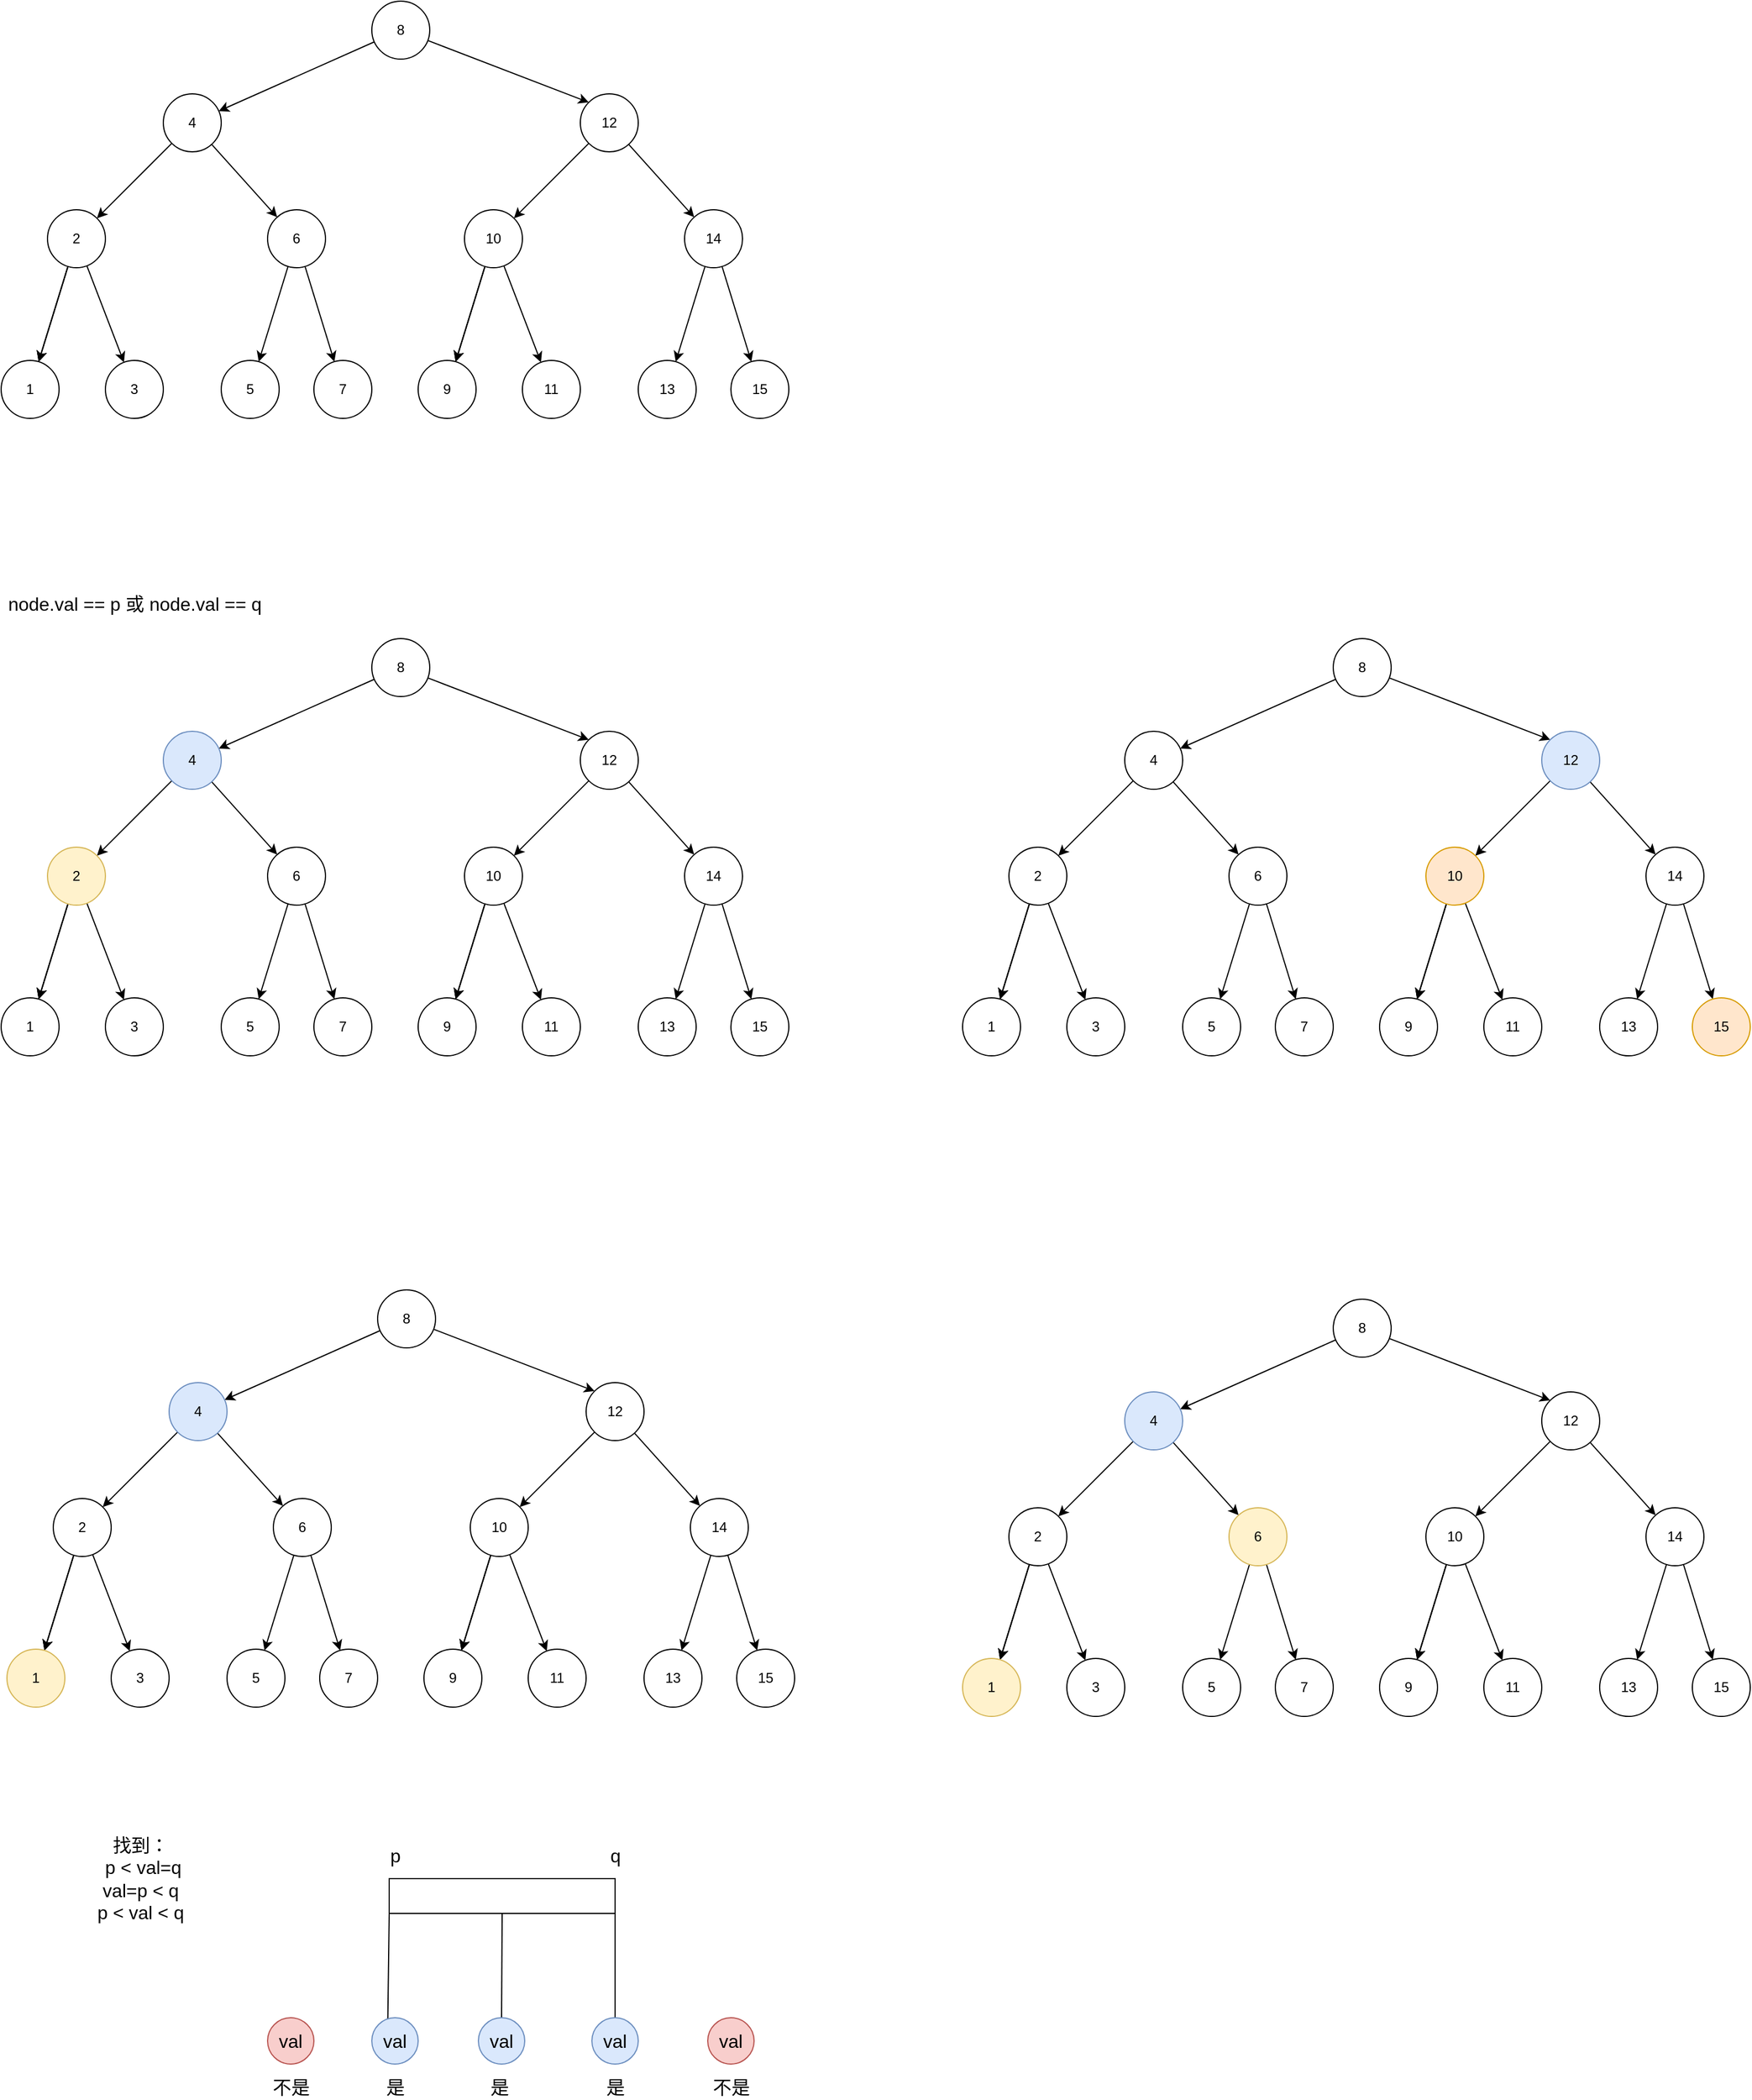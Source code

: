 <mxfile>
    <diagram id="DY-xCXMowUC7S4sJWyZU" name="Page-1">
        <mxGraphModel dx="666" dy="509" grid="1" gridSize="10" guides="1" tooltips="1" connect="1" arrows="1" fold="1" page="1" pageScale="1" pageWidth="827" pageHeight="1169" math="0" shadow="0">
            <root>
                <mxCell id="0"/>
                <mxCell id="1" parent="0"/>
                <mxCell id="4" value="" style="edgeStyle=none;html=1;" edge="1" parent="1" source="2" target="3">
                    <mxGeometry relative="1" as="geometry"/>
                </mxCell>
                <mxCell id="53" style="edgeStyle=none;html=1;entryX=0;entryY=0;entryDx=0;entryDy=0;" edge="1" parent="1" source="2" target="40">
                    <mxGeometry relative="1" as="geometry"/>
                </mxCell>
                <mxCell id="2" value="8" style="ellipse;whiteSpace=wrap;html=1;aspect=fixed;" vertex="1" parent="1">
                    <mxGeometry x="390" y="100" width="50" height="50" as="geometry"/>
                </mxCell>
                <mxCell id="8" value="" style="edgeStyle=none;html=1;" edge="1" parent="1" source="3" target="7">
                    <mxGeometry relative="1" as="geometry"/>
                </mxCell>
                <mxCell id="10" value="" style="edgeStyle=none;html=1;" edge="1" parent="1" source="3" target="9">
                    <mxGeometry relative="1" as="geometry"/>
                </mxCell>
                <mxCell id="3" value="4" style="ellipse;whiteSpace=wrap;html=1;aspect=fixed;" vertex="1" parent="1">
                    <mxGeometry x="210" y="180" width="50" height="50" as="geometry"/>
                </mxCell>
                <mxCell id="14" value="" style="edgeStyle=none;html=1;" edge="1" parent="1" source="7" target="13">
                    <mxGeometry relative="1" as="geometry"/>
                </mxCell>
                <mxCell id="15" value="" style="edgeStyle=none;html=1;" edge="1" parent="1" source="7" target="13">
                    <mxGeometry relative="1" as="geometry"/>
                </mxCell>
                <mxCell id="16" value="" style="edgeStyle=none;html=1;" edge="1" parent="1" source="7" target="13">
                    <mxGeometry relative="1" as="geometry"/>
                </mxCell>
                <mxCell id="18" value="" style="edgeStyle=none;html=1;" edge="1" parent="1" source="7" target="17">
                    <mxGeometry relative="1" as="geometry"/>
                </mxCell>
                <mxCell id="7" value="2" style="ellipse;whiteSpace=wrap;html=1;aspect=fixed;" vertex="1" parent="1">
                    <mxGeometry x="110" y="280" width="50" height="50" as="geometry"/>
                </mxCell>
                <mxCell id="12" value="" style="edgeStyle=none;html=1;" edge="1" parent="1" source="9" target="11">
                    <mxGeometry relative="1" as="geometry"/>
                </mxCell>
                <mxCell id="20" value="" style="edgeStyle=none;html=1;" edge="1" parent="1" source="9" target="19">
                    <mxGeometry relative="1" as="geometry"/>
                </mxCell>
                <mxCell id="9" value="6" style="ellipse;whiteSpace=wrap;html=1;aspect=fixed;" vertex="1" parent="1">
                    <mxGeometry x="300" y="280" width="50" height="50" as="geometry"/>
                </mxCell>
                <mxCell id="11" value="5" style="ellipse;whiteSpace=wrap;html=1;aspect=fixed;" vertex="1" parent="1">
                    <mxGeometry x="260" y="410" width="50" height="50" as="geometry"/>
                </mxCell>
                <mxCell id="13" value="1" style="ellipse;whiteSpace=wrap;html=1;aspect=fixed;" vertex="1" parent="1">
                    <mxGeometry x="70" y="410" width="50" height="50" as="geometry"/>
                </mxCell>
                <mxCell id="17" value="3" style="ellipse;whiteSpace=wrap;html=1;aspect=fixed;" vertex="1" parent="1">
                    <mxGeometry x="160" y="410" width="50" height="50" as="geometry"/>
                </mxCell>
                <mxCell id="19" value="7" style="ellipse;whiteSpace=wrap;html=1;aspect=fixed;" vertex="1" parent="1">
                    <mxGeometry x="340" y="410" width="50" height="50" as="geometry"/>
                </mxCell>
                <mxCell id="38" value="" style="edgeStyle=none;html=1;" edge="1" parent="1" source="40" target="45">
                    <mxGeometry relative="1" as="geometry"/>
                </mxCell>
                <mxCell id="39" value="" style="edgeStyle=none;html=1;" edge="1" parent="1" source="40" target="48">
                    <mxGeometry relative="1" as="geometry"/>
                </mxCell>
                <mxCell id="40" value="12" style="ellipse;whiteSpace=wrap;html=1;aspect=fixed;" vertex="1" parent="1">
                    <mxGeometry x="570" y="180" width="50" height="50" as="geometry"/>
                </mxCell>
                <mxCell id="41" value="" style="edgeStyle=none;html=1;" edge="1" parent="1" source="45" target="50">
                    <mxGeometry relative="1" as="geometry"/>
                </mxCell>
                <mxCell id="42" value="" style="edgeStyle=none;html=1;" edge="1" parent="1" source="45" target="50">
                    <mxGeometry relative="1" as="geometry"/>
                </mxCell>
                <mxCell id="43" value="" style="edgeStyle=none;html=1;" edge="1" parent="1" source="45" target="50">
                    <mxGeometry relative="1" as="geometry"/>
                </mxCell>
                <mxCell id="44" value="" style="edgeStyle=none;html=1;" edge="1" parent="1" source="45" target="51">
                    <mxGeometry relative="1" as="geometry"/>
                </mxCell>
                <mxCell id="45" value="10" style="ellipse;whiteSpace=wrap;html=1;aspect=fixed;" vertex="1" parent="1">
                    <mxGeometry x="470" y="280" width="50" height="50" as="geometry"/>
                </mxCell>
                <mxCell id="46" value="" style="edgeStyle=none;html=1;" edge="1" parent="1" source="48" target="49">
                    <mxGeometry relative="1" as="geometry"/>
                </mxCell>
                <mxCell id="47" value="" style="edgeStyle=none;html=1;" edge="1" parent="1" source="48" target="52">
                    <mxGeometry relative="1" as="geometry"/>
                </mxCell>
                <mxCell id="48" value="14" style="ellipse;whiteSpace=wrap;html=1;aspect=fixed;" vertex="1" parent="1">
                    <mxGeometry x="660" y="280" width="50" height="50" as="geometry"/>
                </mxCell>
                <mxCell id="49" value="13" style="ellipse;whiteSpace=wrap;html=1;aspect=fixed;" vertex="1" parent="1">
                    <mxGeometry x="620" y="410" width="50" height="50" as="geometry"/>
                </mxCell>
                <mxCell id="50" value="9" style="ellipse;whiteSpace=wrap;html=1;aspect=fixed;" vertex="1" parent="1">
                    <mxGeometry x="430" y="410" width="50" height="50" as="geometry"/>
                </mxCell>
                <mxCell id="51" value="11" style="ellipse;whiteSpace=wrap;html=1;aspect=fixed;" vertex="1" parent="1">
                    <mxGeometry x="520" y="410" width="50" height="50" as="geometry"/>
                </mxCell>
                <mxCell id="52" value="15" style="ellipse;whiteSpace=wrap;html=1;aspect=fixed;" vertex="1" parent="1">
                    <mxGeometry x="700" y="410" width="50" height="50" as="geometry"/>
                </mxCell>
                <mxCell id="54" value="" style="edgeStyle=none;html=1;" edge="1" parent="1" source="56" target="59">
                    <mxGeometry relative="1" as="geometry"/>
                </mxCell>
                <mxCell id="55" style="edgeStyle=none;html=1;entryX=0;entryY=0;entryDx=0;entryDy=0;" edge="1" parent="1" source="56" target="74">
                    <mxGeometry relative="1" as="geometry"/>
                </mxCell>
                <mxCell id="56" value="8" style="ellipse;whiteSpace=wrap;html=1;aspect=fixed;" vertex="1" parent="1">
                    <mxGeometry x="390" y="650" width="50" height="50" as="geometry"/>
                </mxCell>
                <mxCell id="57" value="" style="edgeStyle=none;html=1;" edge="1" parent="1" source="59" target="64">
                    <mxGeometry relative="1" as="geometry"/>
                </mxCell>
                <mxCell id="58" value="" style="edgeStyle=none;html=1;" edge="1" parent="1" source="59" target="67">
                    <mxGeometry relative="1" as="geometry"/>
                </mxCell>
                <mxCell id="59" value="4" style="ellipse;whiteSpace=wrap;html=1;aspect=fixed;fillColor=#dae8fc;strokeColor=#6c8ebf;" vertex="1" parent="1">
                    <mxGeometry x="210" y="730" width="50" height="50" as="geometry"/>
                </mxCell>
                <mxCell id="60" value="" style="edgeStyle=none;html=1;" edge="1" parent="1" source="64" target="69">
                    <mxGeometry relative="1" as="geometry"/>
                </mxCell>
                <mxCell id="61" value="" style="edgeStyle=none;html=1;" edge="1" parent="1" source="64" target="69">
                    <mxGeometry relative="1" as="geometry"/>
                </mxCell>
                <mxCell id="62" value="" style="edgeStyle=none;html=1;" edge="1" parent="1" source="64" target="69">
                    <mxGeometry relative="1" as="geometry"/>
                </mxCell>
                <mxCell id="63" value="" style="edgeStyle=none;html=1;" edge="1" parent="1" source="64" target="70">
                    <mxGeometry relative="1" as="geometry"/>
                </mxCell>
                <mxCell id="64" value="2" style="ellipse;whiteSpace=wrap;html=1;aspect=fixed;fillColor=#fff2cc;strokeColor=#d6b656;" vertex="1" parent="1">
                    <mxGeometry x="110" y="830" width="50" height="50" as="geometry"/>
                </mxCell>
                <mxCell id="65" value="" style="edgeStyle=none;html=1;" edge="1" parent="1" source="67" target="68">
                    <mxGeometry relative="1" as="geometry"/>
                </mxCell>
                <mxCell id="66" value="" style="edgeStyle=none;html=1;" edge="1" parent="1" source="67" target="71">
                    <mxGeometry relative="1" as="geometry"/>
                </mxCell>
                <mxCell id="67" value="6" style="ellipse;whiteSpace=wrap;html=1;aspect=fixed;" vertex="1" parent="1">
                    <mxGeometry x="300" y="830" width="50" height="50" as="geometry"/>
                </mxCell>
                <mxCell id="68" value="5" style="ellipse;whiteSpace=wrap;html=1;aspect=fixed;" vertex="1" parent="1">
                    <mxGeometry x="260" y="960" width="50" height="50" as="geometry"/>
                </mxCell>
                <mxCell id="69" value="1" style="ellipse;whiteSpace=wrap;html=1;aspect=fixed;" vertex="1" parent="1">
                    <mxGeometry x="70" y="960" width="50" height="50" as="geometry"/>
                </mxCell>
                <mxCell id="70" value="3" style="ellipse;whiteSpace=wrap;html=1;aspect=fixed;" vertex="1" parent="1">
                    <mxGeometry x="160" y="960" width="50" height="50" as="geometry"/>
                </mxCell>
                <mxCell id="71" value="7" style="ellipse;whiteSpace=wrap;html=1;aspect=fixed;" vertex="1" parent="1">
                    <mxGeometry x="340" y="960" width="50" height="50" as="geometry"/>
                </mxCell>
                <mxCell id="72" value="" style="edgeStyle=none;html=1;" edge="1" parent="1" source="74" target="79">
                    <mxGeometry relative="1" as="geometry"/>
                </mxCell>
                <mxCell id="73" value="" style="edgeStyle=none;html=1;" edge="1" parent="1" source="74" target="82">
                    <mxGeometry relative="1" as="geometry"/>
                </mxCell>
                <mxCell id="74" value="12" style="ellipse;whiteSpace=wrap;html=1;aspect=fixed;" vertex="1" parent="1">
                    <mxGeometry x="570" y="730" width="50" height="50" as="geometry"/>
                </mxCell>
                <mxCell id="75" value="" style="edgeStyle=none;html=1;" edge="1" parent="1" source="79" target="84">
                    <mxGeometry relative="1" as="geometry"/>
                </mxCell>
                <mxCell id="76" value="" style="edgeStyle=none;html=1;" edge="1" parent="1" source="79" target="84">
                    <mxGeometry relative="1" as="geometry"/>
                </mxCell>
                <mxCell id="77" value="" style="edgeStyle=none;html=1;" edge="1" parent="1" source="79" target="84">
                    <mxGeometry relative="1" as="geometry"/>
                </mxCell>
                <mxCell id="78" value="" style="edgeStyle=none;html=1;" edge="1" parent="1" source="79" target="85">
                    <mxGeometry relative="1" as="geometry"/>
                </mxCell>
                <mxCell id="79" value="10" style="ellipse;whiteSpace=wrap;html=1;aspect=fixed;" vertex="1" parent="1">
                    <mxGeometry x="470" y="830" width="50" height="50" as="geometry"/>
                </mxCell>
                <mxCell id="80" value="" style="edgeStyle=none;html=1;" edge="1" parent="1" source="82" target="83">
                    <mxGeometry relative="1" as="geometry"/>
                </mxCell>
                <mxCell id="81" value="" style="edgeStyle=none;html=1;" edge="1" parent="1" source="82" target="86">
                    <mxGeometry relative="1" as="geometry"/>
                </mxCell>
                <mxCell id="82" value="14" style="ellipse;whiteSpace=wrap;html=1;aspect=fixed;" vertex="1" parent="1">
                    <mxGeometry x="660" y="830" width="50" height="50" as="geometry"/>
                </mxCell>
                <mxCell id="83" value="13" style="ellipse;whiteSpace=wrap;html=1;aspect=fixed;" vertex="1" parent="1">
                    <mxGeometry x="620" y="960" width="50" height="50" as="geometry"/>
                </mxCell>
                <mxCell id="84" value="9" style="ellipse;whiteSpace=wrap;html=1;aspect=fixed;" vertex="1" parent="1">
                    <mxGeometry x="430" y="960" width="50" height="50" as="geometry"/>
                </mxCell>
                <mxCell id="85" value="11" style="ellipse;whiteSpace=wrap;html=1;aspect=fixed;" vertex="1" parent="1">
                    <mxGeometry x="520" y="960" width="50" height="50" as="geometry"/>
                </mxCell>
                <mxCell id="86" value="15" style="ellipse;whiteSpace=wrap;html=1;aspect=fixed;" vertex="1" parent="1">
                    <mxGeometry x="700" y="960" width="50" height="50" as="geometry"/>
                </mxCell>
                <mxCell id="87" value="" style="edgeStyle=none;html=1;" edge="1" parent="1" source="89" target="92">
                    <mxGeometry relative="1" as="geometry"/>
                </mxCell>
                <mxCell id="88" style="edgeStyle=none;html=1;entryX=0;entryY=0;entryDx=0;entryDy=0;" edge="1" parent="1" source="89" target="107">
                    <mxGeometry relative="1" as="geometry"/>
                </mxCell>
                <mxCell id="89" value="8" style="ellipse;whiteSpace=wrap;html=1;aspect=fixed;" vertex="1" parent="1">
                    <mxGeometry x="1220" y="650" width="50" height="50" as="geometry"/>
                </mxCell>
                <mxCell id="90" value="" style="edgeStyle=none;html=1;" edge="1" parent="1" source="92" target="97">
                    <mxGeometry relative="1" as="geometry"/>
                </mxCell>
                <mxCell id="91" value="" style="edgeStyle=none;html=1;" edge="1" parent="1" source="92" target="100">
                    <mxGeometry relative="1" as="geometry"/>
                </mxCell>
                <mxCell id="92" value="4" style="ellipse;whiteSpace=wrap;html=1;aspect=fixed;" vertex="1" parent="1">
                    <mxGeometry x="1040" y="730" width="50" height="50" as="geometry"/>
                </mxCell>
                <mxCell id="93" value="" style="edgeStyle=none;html=1;" edge="1" parent="1" source="97" target="102">
                    <mxGeometry relative="1" as="geometry"/>
                </mxCell>
                <mxCell id="94" value="" style="edgeStyle=none;html=1;" edge="1" parent="1" source="97" target="102">
                    <mxGeometry relative="1" as="geometry"/>
                </mxCell>
                <mxCell id="95" value="" style="edgeStyle=none;html=1;" edge="1" parent="1" source="97" target="102">
                    <mxGeometry relative="1" as="geometry"/>
                </mxCell>
                <mxCell id="96" value="" style="edgeStyle=none;html=1;" edge="1" parent="1" source="97" target="103">
                    <mxGeometry relative="1" as="geometry"/>
                </mxCell>
                <mxCell id="97" value="2" style="ellipse;whiteSpace=wrap;html=1;aspect=fixed;" vertex="1" parent="1">
                    <mxGeometry x="940" y="830" width="50" height="50" as="geometry"/>
                </mxCell>
                <mxCell id="98" value="" style="edgeStyle=none;html=1;" edge="1" parent="1" source="100" target="101">
                    <mxGeometry relative="1" as="geometry"/>
                </mxCell>
                <mxCell id="99" value="" style="edgeStyle=none;html=1;" edge="1" parent="1" source="100" target="104">
                    <mxGeometry relative="1" as="geometry"/>
                </mxCell>
                <mxCell id="100" value="6" style="ellipse;whiteSpace=wrap;html=1;aspect=fixed;" vertex="1" parent="1">
                    <mxGeometry x="1130" y="830" width="50" height="50" as="geometry"/>
                </mxCell>
                <mxCell id="101" value="5" style="ellipse;whiteSpace=wrap;html=1;aspect=fixed;" vertex="1" parent="1">
                    <mxGeometry x="1090" y="960" width="50" height="50" as="geometry"/>
                </mxCell>
                <mxCell id="102" value="1" style="ellipse;whiteSpace=wrap;html=1;aspect=fixed;" vertex="1" parent="1">
                    <mxGeometry x="900" y="960" width="50" height="50" as="geometry"/>
                </mxCell>
                <mxCell id="103" value="3" style="ellipse;whiteSpace=wrap;html=1;aspect=fixed;" vertex="1" parent="1">
                    <mxGeometry x="990" y="960" width="50" height="50" as="geometry"/>
                </mxCell>
                <mxCell id="104" value="7" style="ellipse;whiteSpace=wrap;html=1;aspect=fixed;" vertex="1" parent="1">
                    <mxGeometry x="1170" y="960" width="50" height="50" as="geometry"/>
                </mxCell>
                <mxCell id="105" value="" style="edgeStyle=none;html=1;" edge="1" parent="1" source="107" target="112">
                    <mxGeometry relative="1" as="geometry"/>
                </mxCell>
                <mxCell id="106" value="" style="edgeStyle=none;html=1;" edge="1" parent="1" source="107" target="115">
                    <mxGeometry relative="1" as="geometry"/>
                </mxCell>
                <mxCell id="107" value="12" style="ellipse;whiteSpace=wrap;html=1;aspect=fixed;fillColor=#dae8fc;strokeColor=#6c8ebf;" vertex="1" parent="1">
                    <mxGeometry x="1400" y="730" width="50" height="50" as="geometry"/>
                </mxCell>
                <mxCell id="108" value="" style="edgeStyle=none;html=1;" edge="1" parent="1" source="112" target="117">
                    <mxGeometry relative="1" as="geometry"/>
                </mxCell>
                <mxCell id="109" value="" style="edgeStyle=none;html=1;" edge="1" parent="1" source="112" target="117">
                    <mxGeometry relative="1" as="geometry"/>
                </mxCell>
                <mxCell id="110" value="" style="edgeStyle=none;html=1;" edge="1" parent="1" source="112" target="117">
                    <mxGeometry relative="1" as="geometry"/>
                </mxCell>
                <mxCell id="111" value="" style="edgeStyle=none;html=1;" edge="1" parent="1" source="112" target="118">
                    <mxGeometry relative="1" as="geometry"/>
                </mxCell>
                <mxCell id="112" value="10" style="ellipse;whiteSpace=wrap;html=1;aspect=fixed;fillColor=#ffe6cc;strokeColor=#d79b00;" vertex="1" parent="1">
                    <mxGeometry x="1300" y="830" width="50" height="50" as="geometry"/>
                </mxCell>
                <mxCell id="113" value="" style="edgeStyle=none;html=1;" edge="1" parent="1" source="115" target="116">
                    <mxGeometry relative="1" as="geometry"/>
                </mxCell>
                <mxCell id="114" value="" style="edgeStyle=none;html=1;" edge="1" parent="1" source="115" target="119">
                    <mxGeometry relative="1" as="geometry"/>
                </mxCell>
                <mxCell id="115" value="14" style="ellipse;whiteSpace=wrap;html=1;aspect=fixed;" vertex="1" parent="1">
                    <mxGeometry x="1490" y="830" width="50" height="50" as="geometry"/>
                </mxCell>
                <mxCell id="116" value="13" style="ellipse;whiteSpace=wrap;html=1;aspect=fixed;" vertex="1" parent="1">
                    <mxGeometry x="1450" y="960" width="50" height="50" as="geometry"/>
                </mxCell>
                <mxCell id="117" value="9" style="ellipse;whiteSpace=wrap;html=1;aspect=fixed;" vertex="1" parent="1">
                    <mxGeometry x="1260" y="960" width="50" height="50" as="geometry"/>
                </mxCell>
                <mxCell id="118" value="11" style="ellipse;whiteSpace=wrap;html=1;aspect=fixed;" vertex="1" parent="1">
                    <mxGeometry x="1350" y="960" width="50" height="50" as="geometry"/>
                </mxCell>
                <mxCell id="119" value="15" style="ellipse;whiteSpace=wrap;html=1;aspect=fixed;fillColor=#ffe6cc;strokeColor=#d79b00;" vertex="1" parent="1">
                    <mxGeometry x="1530" y="960" width="50" height="50" as="geometry"/>
                </mxCell>
                <mxCell id="121" value="node.val == p 或 node.val == q" style="text;html=1;align=center;verticalAlign=middle;resizable=0;points=[];autosize=1;strokeColor=none;fillColor=none;fontSize=16;" vertex="1" parent="1">
                    <mxGeometry x="70" y="610" width="230" height="20" as="geometry"/>
                </mxCell>
                <mxCell id="122" value="" style="edgeStyle=none;html=1;" edge="1" parent="1" source="124" target="127">
                    <mxGeometry relative="1" as="geometry"/>
                </mxCell>
                <mxCell id="123" style="edgeStyle=none;html=1;entryX=0;entryY=0;entryDx=0;entryDy=0;" edge="1" parent="1" source="124" target="142">
                    <mxGeometry relative="1" as="geometry"/>
                </mxCell>
                <mxCell id="124" value="8" style="ellipse;whiteSpace=wrap;html=1;aspect=fixed;" vertex="1" parent="1">
                    <mxGeometry x="395" y="1212" width="50" height="50" as="geometry"/>
                </mxCell>
                <mxCell id="125" value="" style="edgeStyle=none;html=1;" edge="1" parent="1" source="127" target="132">
                    <mxGeometry relative="1" as="geometry"/>
                </mxCell>
                <mxCell id="126" value="" style="edgeStyle=none;html=1;" edge="1" parent="1" source="127" target="135">
                    <mxGeometry relative="1" as="geometry"/>
                </mxCell>
                <mxCell id="127" value="4" style="ellipse;whiteSpace=wrap;html=1;aspect=fixed;fillColor=#dae8fc;strokeColor=#6c8ebf;" vertex="1" parent="1">
                    <mxGeometry x="215" y="1292" width="50" height="50" as="geometry"/>
                </mxCell>
                <mxCell id="128" value="" style="edgeStyle=none;html=1;" edge="1" parent="1" source="132" target="137">
                    <mxGeometry relative="1" as="geometry"/>
                </mxCell>
                <mxCell id="129" value="" style="edgeStyle=none;html=1;" edge="1" parent="1" source="132" target="137">
                    <mxGeometry relative="1" as="geometry"/>
                </mxCell>
                <mxCell id="130" value="" style="edgeStyle=none;html=1;" edge="1" parent="1" source="132" target="137">
                    <mxGeometry relative="1" as="geometry"/>
                </mxCell>
                <mxCell id="131" value="" style="edgeStyle=none;html=1;" edge="1" parent="1" source="132" target="138">
                    <mxGeometry relative="1" as="geometry"/>
                </mxCell>
                <mxCell id="132" value="2" style="ellipse;whiteSpace=wrap;html=1;aspect=fixed;" vertex="1" parent="1">
                    <mxGeometry x="115" y="1392" width="50" height="50" as="geometry"/>
                </mxCell>
                <mxCell id="133" value="" style="edgeStyle=none;html=1;" edge="1" parent="1" source="135" target="136">
                    <mxGeometry relative="1" as="geometry"/>
                </mxCell>
                <mxCell id="134" value="" style="edgeStyle=none;html=1;" edge="1" parent="1" source="135" target="139">
                    <mxGeometry relative="1" as="geometry"/>
                </mxCell>
                <mxCell id="135" value="6" style="ellipse;whiteSpace=wrap;html=1;aspect=fixed;" vertex="1" parent="1">
                    <mxGeometry x="305" y="1392" width="50" height="50" as="geometry"/>
                </mxCell>
                <mxCell id="136" value="5" style="ellipse;whiteSpace=wrap;html=1;aspect=fixed;" vertex="1" parent="1">
                    <mxGeometry x="265" y="1522" width="50" height="50" as="geometry"/>
                </mxCell>
                <mxCell id="137" value="1" style="ellipse;whiteSpace=wrap;html=1;aspect=fixed;fillColor=#fff2cc;strokeColor=#d6b656;" vertex="1" parent="1">
                    <mxGeometry x="75" y="1522" width="50" height="50" as="geometry"/>
                </mxCell>
                <mxCell id="138" value="3" style="ellipse;whiteSpace=wrap;html=1;aspect=fixed;" vertex="1" parent="1">
                    <mxGeometry x="165" y="1522" width="50" height="50" as="geometry"/>
                </mxCell>
                <mxCell id="139" value="7" style="ellipse;whiteSpace=wrap;html=1;aspect=fixed;" vertex="1" parent="1">
                    <mxGeometry x="345" y="1522" width="50" height="50" as="geometry"/>
                </mxCell>
                <mxCell id="140" value="" style="edgeStyle=none;html=1;" edge="1" parent="1" source="142" target="147">
                    <mxGeometry relative="1" as="geometry"/>
                </mxCell>
                <mxCell id="141" value="" style="edgeStyle=none;html=1;" edge="1" parent="1" source="142" target="150">
                    <mxGeometry relative="1" as="geometry"/>
                </mxCell>
                <mxCell id="142" value="12" style="ellipse;whiteSpace=wrap;html=1;aspect=fixed;" vertex="1" parent="1">
                    <mxGeometry x="575" y="1292" width="50" height="50" as="geometry"/>
                </mxCell>
                <mxCell id="143" value="" style="edgeStyle=none;html=1;" edge="1" parent="1" source="147" target="152">
                    <mxGeometry relative="1" as="geometry"/>
                </mxCell>
                <mxCell id="144" value="" style="edgeStyle=none;html=1;" edge="1" parent="1" source="147" target="152">
                    <mxGeometry relative="1" as="geometry"/>
                </mxCell>
                <mxCell id="145" value="" style="edgeStyle=none;html=1;" edge="1" parent="1" source="147" target="152">
                    <mxGeometry relative="1" as="geometry"/>
                </mxCell>
                <mxCell id="146" value="" style="edgeStyle=none;html=1;" edge="1" parent="1" source="147" target="153">
                    <mxGeometry relative="1" as="geometry"/>
                </mxCell>
                <mxCell id="147" value="10" style="ellipse;whiteSpace=wrap;html=1;aspect=fixed;" vertex="1" parent="1">
                    <mxGeometry x="475" y="1392" width="50" height="50" as="geometry"/>
                </mxCell>
                <mxCell id="148" value="" style="edgeStyle=none;html=1;" edge="1" parent="1" source="150" target="151">
                    <mxGeometry relative="1" as="geometry"/>
                </mxCell>
                <mxCell id="149" value="" style="edgeStyle=none;html=1;" edge="1" parent="1" source="150" target="154">
                    <mxGeometry relative="1" as="geometry"/>
                </mxCell>
                <mxCell id="150" value="14" style="ellipse;whiteSpace=wrap;html=1;aspect=fixed;" vertex="1" parent="1">
                    <mxGeometry x="665" y="1392" width="50" height="50" as="geometry"/>
                </mxCell>
                <mxCell id="151" value="13" style="ellipse;whiteSpace=wrap;html=1;aspect=fixed;" vertex="1" parent="1">
                    <mxGeometry x="625" y="1522" width="50" height="50" as="geometry"/>
                </mxCell>
                <mxCell id="152" value="9" style="ellipse;whiteSpace=wrap;html=1;aspect=fixed;" vertex="1" parent="1">
                    <mxGeometry x="435" y="1522" width="50" height="50" as="geometry"/>
                </mxCell>
                <mxCell id="153" value="11" style="ellipse;whiteSpace=wrap;html=1;aspect=fixed;" vertex="1" parent="1">
                    <mxGeometry x="525" y="1522" width="50" height="50" as="geometry"/>
                </mxCell>
                <mxCell id="154" value="15" style="ellipse;whiteSpace=wrap;html=1;aspect=fixed;" vertex="1" parent="1">
                    <mxGeometry x="705" y="1522" width="50" height="50" as="geometry"/>
                </mxCell>
                <mxCell id="155" value="" style="edgeStyle=none;html=1;" edge="1" parent="1" source="157" target="160">
                    <mxGeometry relative="1" as="geometry"/>
                </mxCell>
                <mxCell id="156" style="edgeStyle=none;html=1;entryX=0;entryY=0;entryDx=0;entryDy=0;" edge="1" parent="1" source="157" target="175">
                    <mxGeometry relative="1" as="geometry"/>
                </mxCell>
                <mxCell id="157" value="8" style="ellipse;whiteSpace=wrap;html=1;aspect=fixed;" vertex="1" parent="1">
                    <mxGeometry x="1220" y="1220" width="50" height="50" as="geometry"/>
                </mxCell>
                <mxCell id="158" value="" style="edgeStyle=none;html=1;" edge="1" parent="1" source="160" target="165">
                    <mxGeometry relative="1" as="geometry"/>
                </mxCell>
                <mxCell id="159" value="" style="edgeStyle=none;html=1;" edge="1" parent="1" source="160" target="168">
                    <mxGeometry relative="1" as="geometry"/>
                </mxCell>
                <mxCell id="160" value="4" style="ellipse;whiteSpace=wrap;html=1;aspect=fixed;fillColor=#dae8fc;strokeColor=#6c8ebf;" vertex="1" parent="1">
                    <mxGeometry x="1040" y="1300" width="50" height="50" as="geometry"/>
                </mxCell>
                <mxCell id="161" value="" style="edgeStyle=none;html=1;" edge="1" parent="1" source="165" target="170">
                    <mxGeometry relative="1" as="geometry"/>
                </mxCell>
                <mxCell id="162" value="" style="edgeStyle=none;html=1;" edge="1" parent="1" source="165" target="170">
                    <mxGeometry relative="1" as="geometry"/>
                </mxCell>
                <mxCell id="163" value="" style="edgeStyle=none;html=1;" edge="1" parent="1" source="165" target="170">
                    <mxGeometry relative="1" as="geometry"/>
                </mxCell>
                <mxCell id="164" value="" style="edgeStyle=none;html=1;" edge="1" parent="1" source="165" target="171">
                    <mxGeometry relative="1" as="geometry"/>
                </mxCell>
                <mxCell id="165" value="2" style="ellipse;whiteSpace=wrap;html=1;aspect=fixed;" vertex="1" parent="1">
                    <mxGeometry x="940" y="1400" width="50" height="50" as="geometry"/>
                </mxCell>
                <mxCell id="166" value="" style="edgeStyle=none;html=1;" edge="1" parent="1" source="168" target="169">
                    <mxGeometry relative="1" as="geometry"/>
                </mxCell>
                <mxCell id="167" value="" style="edgeStyle=none;html=1;" edge="1" parent="1" source="168" target="172">
                    <mxGeometry relative="1" as="geometry"/>
                </mxCell>
                <mxCell id="168" value="6" style="ellipse;whiteSpace=wrap;html=1;aspect=fixed;fillColor=#fff2cc;strokeColor=#d6b656;" vertex="1" parent="1">
                    <mxGeometry x="1130" y="1400" width="50" height="50" as="geometry"/>
                </mxCell>
                <mxCell id="169" value="5" style="ellipse;whiteSpace=wrap;html=1;aspect=fixed;" vertex="1" parent="1">
                    <mxGeometry x="1090" y="1530" width="50" height="50" as="geometry"/>
                </mxCell>
                <mxCell id="170" value="1" style="ellipse;whiteSpace=wrap;html=1;aspect=fixed;fillColor=#fff2cc;strokeColor=#d6b656;" vertex="1" parent="1">
                    <mxGeometry x="900" y="1530" width="50" height="50" as="geometry"/>
                </mxCell>
                <mxCell id="171" value="3" style="ellipse;whiteSpace=wrap;html=1;aspect=fixed;" vertex="1" parent="1">
                    <mxGeometry x="990" y="1530" width="50" height="50" as="geometry"/>
                </mxCell>
                <mxCell id="172" value="7" style="ellipse;whiteSpace=wrap;html=1;aspect=fixed;" vertex="1" parent="1">
                    <mxGeometry x="1170" y="1530" width="50" height="50" as="geometry"/>
                </mxCell>
                <mxCell id="173" value="" style="edgeStyle=none;html=1;" edge="1" parent="1" source="175" target="180">
                    <mxGeometry relative="1" as="geometry"/>
                </mxCell>
                <mxCell id="174" value="" style="edgeStyle=none;html=1;" edge="1" parent="1" source="175" target="183">
                    <mxGeometry relative="1" as="geometry"/>
                </mxCell>
                <mxCell id="175" value="12" style="ellipse;whiteSpace=wrap;html=1;aspect=fixed;" vertex="1" parent="1">
                    <mxGeometry x="1400" y="1300" width="50" height="50" as="geometry"/>
                </mxCell>
                <mxCell id="176" value="" style="edgeStyle=none;html=1;" edge="1" parent="1" source="180" target="185">
                    <mxGeometry relative="1" as="geometry"/>
                </mxCell>
                <mxCell id="177" value="" style="edgeStyle=none;html=1;" edge="1" parent="1" source="180" target="185">
                    <mxGeometry relative="1" as="geometry"/>
                </mxCell>
                <mxCell id="178" value="" style="edgeStyle=none;html=1;" edge="1" parent="1" source="180" target="185">
                    <mxGeometry relative="1" as="geometry"/>
                </mxCell>
                <mxCell id="179" value="" style="edgeStyle=none;html=1;" edge="1" parent="1" source="180" target="186">
                    <mxGeometry relative="1" as="geometry"/>
                </mxCell>
                <mxCell id="180" value="10" style="ellipse;whiteSpace=wrap;html=1;aspect=fixed;" vertex="1" parent="1">
                    <mxGeometry x="1300" y="1400" width="50" height="50" as="geometry"/>
                </mxCell>
                <mxCell id="181" value="" style="edgeStyle=none;html=1;" edge="1" parent="1" source="183" target="184">
                    <mxGeometry relative="1" as="geometry"/>
                </mxCell>
                <mxCell id="182" value="" style="edgeStyle=none;html=1;" edge="1" parent="1" source="183" target="187">
                    <mxGeometry relative="1" as="geometry"/>
                </mxCell>
                <mxCell id="183" value="14" style="ellipse;whiteSpace=wrap;html=1;aspect=fixed;" vertex="1" parent="1">
                    <mxGeometry x="1490" y="1400" width="50" height="50" as="geometry"/>
                </mxCell>
                <mxCell id="184" value="13" style="ellipse;whiteSpace=wrap;html=1;aspect=fixed;" vertex="1" parent="1">
                    <mxGeometry x="1450" y="1530" width="50" height="50" as="geometry"/>
                </mxCell>
                <mxCell id="185" value="9" style="ellipse;whiteSpace=wrap;html=1;aspect=fixed;" vertex="1" parent="1">
                    <mxGeometry x="1260" y="1530" width="50" height="50" as="geometry"/>
                </mxCell>
                <mxCell id="186" value="11" style="ellipse;whiteSpace=wrap;html=1;aspect=fixed;" vertex="1" parent="1">
                    <mxGeometry x="1350" y="1530" width="50" height="50" as="geometry"/>
                </mxCell>
                <mxCell id="187" value="15" style="ellipse;whiteSpace=wrap;html=1;aspect=fixed;" vertex="1" parent="1">
                    <mxGeometry x="1530" y="1530" width="50" height="50" as="geometry"/>
                </mxCell>
                <mxCell id="188" value="找到：&lt;br&gt;&amp;nbsp;p &amp;lt; val=q&lt;br&gt;val=p &amp;lt; q&lt;br&gt;p &amp;lt; val &amp;lt; q" style="text;html=1;align=center;verticalAlign=middle;resizable=0;points=[];autosize=1;strokeColor=none;fillColor=none;fontSize=16;" vertex="1" parent="1">
                    <mxGeometry x="145" y="1680" width="90" height="80" as="geometry"/>
                </mxCell>
                <mxCell id="189" value="p" style="text;html=1;align=center;verticalAlign=middle;resizable=0;points=[];autosize=1;strokeColor=none;fillColor=none;fontSize=16;" vertex="1" parent="1">
                    <mxGeometry x="400" y="1690" width="20" height="20" as="geometry"/>
                </mxCell>
                <mxCell id="195" style="edgeStyle=none;html=1;exitX=0;exitY=1;exitDx=0;exitDy=0;entryX=0.345;entryY=0.051;entryDx=0;entryDy=0;entryPerimeter=0;fontSize=16;endArrow=none;endFill=0;" edge="1" parent="1" source="190" target="193">
                    <mxGeometry relative="1" as="geometry"/>
                </mxCell>
                <mxCell id="196" style="edgeStyle=none;html=1;exitX=1;exitY=1;exitDx=0;exitDy=0;entryX=0.5;entryY=0;entryDx=0;entryDy=0;fontSize=16;endArrow=none;endFill=0;" edge="1" parent="1" source="190" target="192">
                    <mxGeometry relative="1" as="geometry"/>
                </mxCell>
                <mxCell id="197" style="edgeStyle=none;html=1;exitX=0.5;exitY=1;exitDx=0;exitDy=0;entryX=0.5;entryY=0;entryDx=0;entryDy=0;fontSize=16;endArrow=none;endFill=0;" edge="1" parent="1" source="190" target="194">
                    <mxGeometry relative="1" as="geometry"/>
                </mxCell>
                <mxCell id="190" value="" style="rounded=0;whiteSpace=wrap;html=1;fontSize=16;" vertex="1" parent="1">
                    <mxGeometry x="405" y="1720" width="195" height="30" as="geometry"/>
                </mxCell>
                <mxCell id="191" value="q" style="text;html=1;align=center;verticalAlign=middle;resizable=0;points=[];autosize=1;strokeColor=none;fillColor=none;fontSize=16;" vertex="1" parent="1">
                    <mxGeometry x="590" y="1690" width="20" height="20" as="geometry"/>
                </mxCell>
                <mxCell id="192" value="val" style="ellipse;whiteSpace=wrap;html=1;aspect=fixed;fontSize=16;fillColor=#dae8fc;strokeColor=#6c8ebf;" vertex="1" parent="1">
                    <mxGeometry x="580" y="1840" width="40" height="40" as="geometry"/>
                </mxCell>
                <mxCell id="193" value="val" style="ellipse;whiteSpace=wrap;html=1;aspect=fixed;fontSize=16;fillColor=#dae8fc;strokeColor=#6c8ebf;" vertex="1" parent="1">
                    <mxGeometry x="390" y="1840" width="40" height="40" as="geometry"/>
                </mxCell>
                <mxCell id="194" value="val" style="ellipse;whiteSpace=wrap;html=1;aspect=fixed;fontSize=16;fillColor=#dae8fc;strokeColor=#6c8ebf;" vertex="1" parent="1">
                    <mxGeometry x="482" y="1840" width="40" height="40" as="geometry"/>
                </mxCell>
                <mxCell id="201" value="val" style="ellipse;whiteSpace=wrap;html=1;aspect=fixed;fontSize=16;fillColor=#f8cecc;strokeColor=#b85450;" vertex="1" parent="1">
                    <mxGeometry x="680" y="1840" width="40" height="40" as="geometry"/>
                </mxCell>
                <mxCell id="202" value="val" style="ellipse;whiteSpace=wrap;html=1;aspect=fixed;fontSize=16;fillColor=#f8cecc;strokeColor=#b85450;" vertex="1" parent="1">
                    <mxGeometry x="300" y="1840" width="40" height="40" as="geometry"/>
                </mxCell>
                <mxCell id="203" value="不是" style="text;html=1;align=center;verticalAlign=middle;resizable=0;points=[];autosize=1;strokeColor=none;fillColor=none;fontSize=16;" vertex="1" parent="1">
                    <mxGeometry x="295" y="1890" width="50" height="20" as="geometry"/>
                </mxCell>
                <mxCell id="204" value="不是" style="text;html=1;align=center;verticalAlign=middle;resizable=0;points=[];autosize=1;strokeColor=none;fillColor=none;fontSize=16;" vertex="1" parent="1">
                    <mxGeometry x="675" y="1890" width="50" height="20" as="geometry"/>
                </mxCell>
                <mxCell id="205" value="是" style="text;html=1;align=center;verticalAlign=middle;resizable=0;points=[];autosize=1;strokeColor=none;fillColor=none;fontSize=16;" vertex="1" parent="1">
                    <mxGeometry x="585" y="1890" width="30" height="20" as="geometry"/>
                </mxCell>
                <mxCell id="206" value="是" style="text;html=1;align=center;verticalAlign=middle;resizable=0;points=[];autosize=1;strokeColor=none;fillColor=none;fontSize=16;" vertex="1" parent="1">
                    <mxGeometry x="485" y="1890" width="30" height="20" as="geometry"/>
                </mxCell>
                <mxCell id="207" value="是" style="text;html=1;align=center;verticalAlign=middle;resizable=0;points=[];autosize=1;strokeColor=none;fillColor=none;fontSize=16;" vertex="1" parent="1">
                    <mxGeometry x="395" y="1890" width="30" height="20" as="geometry"/>
                </mxCell>
            </root>
        </mxGraphModel>
    </diagram>
</mxfile>